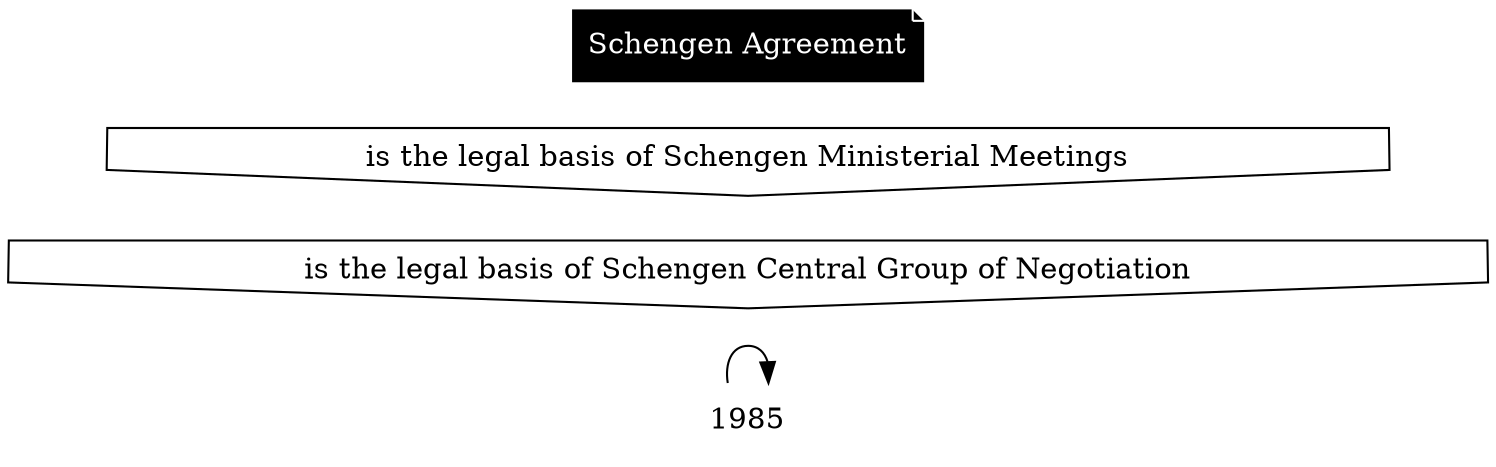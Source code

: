 digraph source {
  graph [ rankdir = LR ];
subgraph y_1985 {
  graph [ rank = same ];
  "1985" [ shape = plaintext ];
  "1150_1985" [ shape = invhouse, label = "is the legal basis of Schengen Central Group of Negotiation" ];
  "1151_1985" [ shape = invhouse, label = "is the legal basis of Schengen Ministerial Meetings" ];
}

  "1002" [ shape = note, label = "Schengen Agreement", style = "filled", fillcolor = "black", color = "white", fontcolor = "white" ];
  "1985";
  "1985" -> "1985";
}
